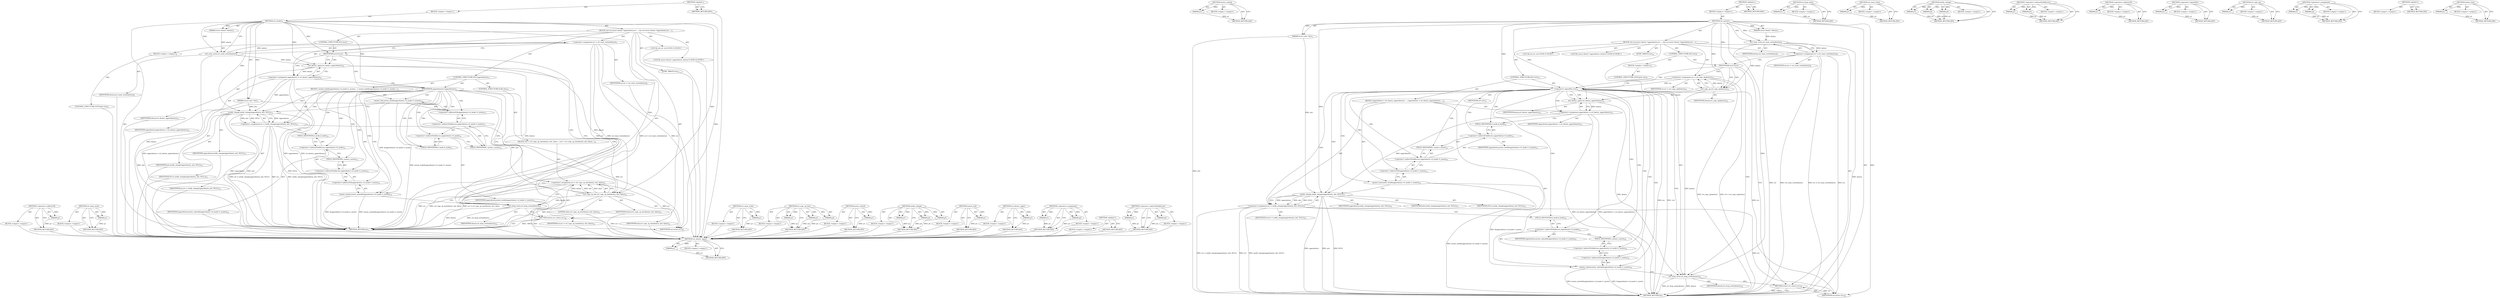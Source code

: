 digraph "mutex_lock" {
vulnerable_102 [label=<(METHOD,&lt;operator&gt;.addressOf)>];
vulnerable_103 [label=<(PARAM,p1)>];
vulnerable_104 [label=<(BLOCK,&lt;empty&gt;,&lt;empty&gt;)>];
vulnerable_105 [label=<(METHOD_RETURN,ANY)>];
vulnerable_127 [label=<(METHOD,ovl_drop_write)>];
vulnerable_128 [label=<(PARAM,p1)>];
vulnerable_129 [label=<(BLOCK,&lt;empty&gt;,&lt;empty&gt;)>];
vulnerable_130 [label=<(METHOD_RETURN,ANY)>];
vulnerable_6 [label=<(METHOD,&lt;global&gt;)<SUB>1</SUB>>];
vulnerable_7 [label=<(BLOCK,&lt;empty&gt;,&lt;empty&gt;)<SUB>1</SUB>>];
vulnerable_8 [label=<(METHOD,ovl_setattr)<SUB>1</SUB>>];
vulnerable_9 [label=<(PARAM,struct dentry *dentry)<SUB>1</SUB>>];
vulnerable_10 [label=<(PARAM,struct iattr *attr)<SUB>1</SUB>>];
vulnerable_11 [label=<(BLOCK,{
	int err;
	struct dentry *upperdentry;

	err ...,{
	int err;
	struct dentry *upperdentry;

	err ...)<SUB>2</SUB>>];
vulnerable_12 [label="<(LOCAL,int err: int)<SUB>3</SUB>>"];
vulnerable_13 [label="<(LOCAL,struct dentry* upperdentry: dentry*)<SUB>4</SUB>>"];
vulnerable_14 [label=<(&lt;operator&gt;.assignment,err = ovl_want_write(dentry))<SUB>6</SUB>>];
vulnerable_15 [label=<(IDENTIFIER,err,err = ovl_want_write(dentry))<SUB>6</SUB>>];
vulnerable_16 [label=<(ovl_want_write,ovl_want_write(dentry))<SUB>6</SUB>>];
vulnerable_17 [label=<(IDENTIFIER,dentry,ovl_want_write(dentry))<SUB>6</SUB>>];
vulnerable_18 [label=<(CONTROL_STRUCTURE,IF,if (err))<SUB>7</SUB>>];
vulnerable_19 [label=<(IDENTIFIER,err,if (err))<SUB>7</SUB>>];
vulnerable_20 [label=<(BLOCK,&lt;empty&gt;,&lt;empty&gt;)<SUB>8</SUB>>];
vulnerable_21 [label=<(CONTROL_STRUCTURE,GOTO,goto out;)<SUB>8</SUB>>];
vulnerable_22 [label=<(&lt;operator&gt;.assignment,upperdentry = ovl_dentry_upper(dentry))<SUB>10</SUB>>];
vulnerable_23 [label=<(IDENTIFIER,upperdentry,upperdentry = ovl_dentry_upper(dentry))<SUB>10</SUB>>];
vulnerable_24 [label=<(ovl_dentry_upper,ovl_dentry_upper(dentry))<SUB>10</SUB>>];
vulnerable_25 [label=<(IDENTIFIER,dentry,ovl_dentry_upper(dentry))<SUB>10</SUB>>];
vulnerable_26 [label=<(CONTROL_STRUCTURE,IF,if (upperdentry))<SUB>11</SUB>>];
vulnerable_27 [label=<(IDENTIFIER,upperdentry,if (upperdentry))<SUB>11</SUB>>];
vulnerable_28 [label=<(BLOCK,{
 		mutex_lock(&amp;upperdentry-&gt;d_inode-&gt;i_mutex)...,{
 		mutex_lock(&amp;upperdentry-&gt;d_inode-&gt;i_mutex)...)<SUB>11</SUB>>];
vulnerable_29 [label=<(mutex_lock,mutex_lock(&amp;upperdentry-&gt;d_inode-&gt;i_mutex))<SUB>12</SUB>>];
vulnerable_30 [label=<(&lt;operator&gt;.addressOf,&amp;upperdentry-&gt;d_inode-&gt;i_mutex)<SUB>12</SUB>>];
vulnerable_31 [label=<(&lt;operator&gt;.indirectFieldAccess,upperdentry-&gt;d_inode-&gt;i_mutex)<SUB>12</SUB>>];
vulnerable_32 [label=<(&lt;operator&gt;.indirectFieldAccess,upperdentry-&gt;d_inode)<SUB>12</SUB>>];
vulnerable_33 [label=<(IDENTIFIER,upperdentry,mutex_lock(&amp;upperdentry-&gt;d_inode-&gt;i_mutex))<SUB>12</SUB>>];
vulnerable_34 [label=<(FIELD_IDENTIFIER,d_inode,d_inode)<SUB>12</SUB>>];
vulnerable_35 [label=<(FIELD_IDENTIFIER,i_mutex,i_mutex)<SUB>12</SUB>>];
vulnerable_36 [label=<(&lt;operator&gt;.assignment,err = notify_change(upperdentry, attr, NULL))<SUB>13</SUB>>];
vulnerable_37 [label=<(IDENTIFIER,err,err = notify_change(upperdentry, attr, NULL))<SUB>13</SUB>>];
vulnerable_38 [label=<(notify_change,notify_change(upperdentry, attr, NULL))<SUB>13</SUB>>];
vulnerable_39 [label=<(IDENTIFIER,upperdentry,notify_change(upperdentry, attr, NULL))<SUB>13</SUB>>];
vulnerable_40 [label=<(IDENTIFIER,attr,notify_change(upperdentry, attr, NULL))<SUB>13</SUB>>];
vulnerable_41 [label=<(IDENTIFIER,NULL,notify_change(upperdentry, attr, NULL))<SUB>13</SUB>>];
vulnerable_42 [label=<(mutex_unlock,mutex_unlock(&amp;upperdentry-&gt;d_inode-&gt;i_mutex))<SUB>14</SUB>>];
vulnerable_43 [label=<(&lt;operator&gt;.addressOf,&amp;upperdentry-&gt;d_inode-&gt;i_mutex)<SUB>14</SUB>>];
vulnerable_44 [label=<(&lt;operator&gt;.indirectFieldAccess,upperdentry-&gt;d_inode-&gt;i_mutex)<SUB>14</SUB>>];
vulnerable_45 [label=<(&lt;operator&gt;.indirectFieldAccess,upperdentry-&gt;d_inode)<SUB>14</SUB>>];
vulnerable_46 [label=<(IDENTIFIER,upperdentry,mutex_unlock(&amp;upperdentry-&gt;d_inode-&gt;i_mutex))<SUB>14</SUB>>];
vulnerable_47 [label=<(FIELD_IDENTIFIER,d_inode,d_inode)<SUB>14</SUB>>];
vulnerable_48 [label=<(FIELD_IDENTIFIER,i_mutex,i_mutex)<SUB>14</SUB>>];
vulnerable_49 [label=<(CONTROL_STRUCTURE,ELSE,else)<SUB>15</SUB>>];
vulnerable_50 [label=<(BLOCK,{
		err = ovl_copy_up_last(dentry, attr, false)...,{
		err = ovl_copy_up_last(dentry, attr, false)...)<SUB>15</SUB>>];
vulnerable_51 [label=<(&lt;operator&gt;.assignment,err = ovl_copy_up_last(dentry, attr, false))<SUB>16</SUB>>];
vulnerable_52 [label=<(IDENTIFIER,err,err = ovl_copy_up_last(dentry, attr, false))<SUB>16</SUB>>];
vulnerable_53 [label=<(ovl_copy_up_last,ovl_copy_up_last(dentry, attr, false))<SUB>16</SUB>>];
vulnerable_54 [label=<(IDENTIFIER,dentry,ovl_copy_up_last(dentry, attr, false))<SUB>16</SUB>>];
vulnerable_55 [label=<(IDENTIFIER,attr,ovl_copy_up_last(dentry, attr, false))<SUB>16</SUB>>];
vulnerable_56 [label=<(LITERAL,false,ovl_copy_up_last(dentry, attr, false))<SUB>16</SUB>>];
vulnerable_57 [label=<(ovl_drop_write,ovl_drop_write(dentry))<SUB>18</SUB>>];
vulnerable_58 [label=<(IDENTIFIER,dentry,ovl_drop_write(dentry))<SUB>18</SUB>>];
vulnerable_59 [label=<(JUMP_TARGET,out)<SUB>19</SUB>>];
vulnerable_60 [label=<(RETURN,return err;,return err;)<SUB>20</SUB>>];
vulnerable_61 [label=<(IDENTIFIER,err,return err;)<SUB>20</SUB>>];
vulnerable_62 [label=<(METHOD_RETURN,int)<SUB>1</SUB>>];
vulnerable_64 [label=<(METHOD_RETURN,ANY)<SUB>1</SUB>>];
vulnerable_90 [label=<(METHOD,ovl_want_write)>];
vulnerable_91 [label=<(PARAM,p1)>];
vulnerable_92 [label=<(BLOCK,&lt;empty&gt;,&lt;empty&gt;)>];
vulnerable_93 [label=<(METHOD_RETURN,ANY)>];
vulnerable_121 [label=<(METHOD,ovl_copy_up_last)>];
vulnerable_122 [label=<(PARAM,p1)>];
vulnerable_123 [label=<(PARAM,p2)>];
vulnerable_124 [label=<(PARAM,p3)>];
vulnerable_125 [label=<(BLOCK,&lt;empty&gt;,&lt;empty&gt;)>];
vulnerable_126 [label=<(METHOD_RETURN,ANY)>];
vulnerable_117 [label=<(METHOD,mutex_unlock)>];
vulnerable_118 [label=<(PARAM,p1)>];
vulnerable_119 [label=<(BLOCK,&lt;empty&gt;,&lt;empty&gt;)>];
vulnerable_120 [label=<(METHOD_RETURN,ANY)>];
vulnerable_111 [label=<(METHOD,notify_change)>];
vulnerable_112 [label=<(PARAM,p1)>];
vulnerable_113 [label=<(PARAM,p2)>];
vulnerable_114 [label=<(PARAM,p3)>];
vulnerable_115 [label=<(BLOCK,&lt;empty&gt;,&lt;empty&gt;)>];
vulnerable_116 [label=<(METHOD_RETURN,ANY)>];
vulnerable_98 [label=<(METHOD,mutex_lock)>];
vulnerable_99 [label=<(PARAM,p1)>];
vulnerable_100 [label=<(BLOCK,&lt;empty&gt;,&lt;empty&gt;)>];
vulnerable_101 [label=<(METHOD_RETURN,ANY)>];
vulnerable_94 [label=<(METHOD,ovl_dentry_upper)>];
vulnerable_95 [label=<(PARAM,p1)>];
vulnerable_96 [label=<(BLOCK,&lt;empty&gt;,&lt;empty&gt;)>];
vulnerable_97 [label=<(METHOD_RETURN,ANY)>];
vulnerable_85 [label=<(METHOD,&lt;operator&gt;.assignment)>];
vulnerable_86 [label=<(PARAM,p1)>];
vulnerable_87 [label=<(PARAM,p2)>];
vulnerable_88 [label=<(BLOCK,&lt;empty&gt;,&lt;empty&gt;)>];
vulnerable_89 [label=<(METHOD_RETURN,ANY)>];
vulnerable_79 [label=<(METHOD,&lt;global&gt;)<SUB>1</SUB>>];
vulnerable_80 [label=<(BLOCK,&lt;empty&gt;,&lt;empty&gt;)>];
vulnerable_81 [label=<(METHOD_RETURN,ANY)>];
vulnerable_106 [label=<(METHOD,&lt;operator&gt;.indirectFieldAccess)>];
vulnerable_107 [label=<(PARAM,p1)>];
vulnerable_108 [label=<(PARAM,p2)>];
vulnerable_109 [label=<(BLOCK,&lt;empty&gt;,&lt;empty&gt;)>];
vulnerable_110 [label=<(METHOD_RETURN,ANY)>];
fixed_97 [label=<(METHOD,ovl_dentry_upper)>];
fixed_98 [label=<(PARAM,p1)>];
fixed_99 [label=<(BLOCK,&lt;empty&gt;,&lt;empty&gt;)>];
fixed_100 [label=<(METHOD_RETURN,ANY)>];
fixed_120 [label=<(METHOD,mutex_unlock)>];
fixed_121 [label=<(PARAM,p1)>];
fixed_122 [label=<(BLOCK,&lt;empty&gt;,&lt;empty&gt;)>];
fixed_123 [label=<(METHOD_RETURN,ANY)>];
fixed_6 [label=<(METHOD,&lt;global&gt;)<SUB>1</SUB>>];
fixed_7 [label=<(BLOCK,&lt;empty&gt;,&lt;empty&gt;)<SUB>1</SUB>>];
fixed_8 [label=<(METHOD,ovl_setattr)<SUB>1</SUB>>];
fixed_9 [label=<(PARAM,struct dentry *dentry)<SUB>1</SUB>>];
fixed_10 [label=<(PARAM,struct iattr *attr)<SUB>1</SUB>>];
fixed_11 [label=<(BLOCK,{
	int err;
	struct dentry *upperdentry;

	err ...,{
	int err;
	struct dentry *upperdentry;

	err ...)<SUB>2</SUB>>];
fixed_12 [label="<(LOCAL,int err: int)<SUB>3</SUB>>"];
fixed_13 [label="<(LOCAL,struct dentry* upperdentry: dentry*)<SUB>4</SUB>>"];
fixed_14 [label=<(&lt;operator&gt;.assignment,err = ovl_want_write(dentry))<SUB>6</SUB>>];
fixed_15 [label=<(IDENTIFIER,err,err = ovl_want_write(dentry))<SUB>6</SUB>>];
fixed_16 [label=<(ovl_want_write,ovl_want_write(dentry))<SUB>6</SUB>>];
fixed_17 [label=<(IDENTIFIER,dentry,ovl_want_write(dentry))<SUB>6</SUB>>];
fixed_18 [label=<(CONTROL_STRUCTURE,IF,if (err))<SUB>7</SUB>>];
fixed_19 [label=<(IDENTIFIER,err,if (err))<SUB>7</SUB>>];
fixed_20 [label=<(BLOCK,&lt;empty&gt;,&lt;empty&gt;)<SUB>8</SUB>>];
fixed_21 [label=<(CONTROL_STRUCTURE,GOTO,goto out;)<SUB>8</SUB>>];
fixed_22 [label=<(&lt;operator&gt;.assignment,err = ovl_copy_up(dentry))<SUB>10</SUB>>];
fixed_23 [label=<(IDENTIFIER,err,err = ovl_copy_up(dentry))<SUB>10</SUB>>];
fixed_24 [label=<(ovl_copy_up,ovl_copy_up(dentry))<SUB>10</SUB>>];
fixed_25 [label=<(IDENTIFIER,dentry,ovl_copy_up(dentry))<SUB>10</SUB>>];
fixed_26 [label=<(CONTROL_STRUCTURE,IF,if (!err))<SUB>11</SUB>>];
fixed_27 [label=<(&lt;operator&gt;.logicalNot,!err)<SUB>11</SUB>>];
fixed_28 [label=<(IDENTIFIER,err,!err)<SUB>11</SUB>>];
fixed_29 [label=<(BLOCK,{
		upperdentry = ovl_dentry_upper(dentry);

 	...,{
		upperdentry = ovl_dentry_upper(dentry);

 	...)<SUB>11</SUB>>];
fixed_30 [label=<(&lt;operator&gt;.assignment,upperdentry = ovl_dentry_upper(dentry))<SUB>12</SUB>>];
fixed_31 [label=<(IDENTIFIER,upperdentry,upperdentry = ovl_dentry_upper(dentry))<SUB>12</SUB>>];
fixed_32 [label=<(ovl_dentry_upper,ovl_dentry_upper(dentry))<SUB>12</SUB>>];
fixed_33 [label=<(IDENTIFIER,dentry,ovl_dentry_upper(dentry))<SUB>12</SUB>>];
fixed_34 [label=<(mutex_lock,mutex_lock(&amp;upperdentry-&gt;d_inode-&gt;i_mutex))<SUB>14</SUB>>];
fixed_35 [label=<(&lt;operator&gt;.addressOf,&amp;upperdentry-&gt;d_inode-&gt;i_mutex)<SUB>14</SUB>>];
fixed_36 [label=<(&lt;operator&gt;.indirectFieldAccess,upperdentry-&gt;d_inode-&gt;i_mutex)<SUB>14</SUB>>];
fixed_37 [label=<(&lt;operator&gt;.indirectFieldAccess,upperdentry-&gt;d_inode)<SUB>14</SUB>>];
fixed_38 [label=<(IDENTIFIER,upperdentry,mutex_lock(&amp;upperdentry-&gt;d_inode-&gt;i_mutex))<SUB>14</SUB>>];
fixed_39 [label=<(FIELD_IDENTIFIER,d_inode,d_inode)<SUB>14</SUB>>];
fixed_40 [label=<(FIELD_IDENTIFIER,i_mutex,i_mutex)<SUB>14</SUB>>];
fixed_41 [label=<(&lt;operator&gt;.assignment,err = notify_change(upperdentry, attr, NULL))<SUB>15</SUB>>];
fixed_42 [label=<(IDENTIFIER,err,err = notify_change(upperdentry, attr, NULL))<SUB>15</SUB>>];
fixed_43 [label=<(notify_change,notify_change(upperdentry, attr, NULL))<SUB>15</SUB>>];
fixed_44 [label=<(IDENTIFIER,upperdentry,notify_change(upperdentry, attr, NULL))<SUB>15</SUB>>];
fixed_45 [label=<(IDENTIFIER,attr,notify_change(upperdentry, attr, NULL))<SUB>15</SUB>>];
fixed_46 [label=<(IDENTIFIER,NULL,notify_change(upperdentry, attr, NULL))<SUB>15</SUB>>];
fixed_47 [label=<(mutex_unlock,mutex_unlock(&amp;upperdentry-&gt;d_inode-&gt;i_mutex))<SUB>16</SUB>>];
fixed_48 [label=<(&lt;operator&gt;.addressOf,&amp;upperdentry-&gt;d_inode-&gt;i_mutex)<SUB>16</SUB>>];
fixed_49 [label=<(&lt;operator&gt;.indirectFieldAccess,upperdentry-&gt;d_inode-&gt;i_mutex)<SUB>16</SUB>>];
fixed_50 [label=<(&lt;operator&gt;.indirectFieldAccess,upperdentry-&gt;d_inode)<SUB>16</SUB>>];
fixed_51 [label=<(IDENTIFIER,upperdentry,mutex_unlock(&amp;upperdentry-&gt;d_inode-&gt;i_mutex))<SUB>16</SUB>>];
fixed_52 [label=<(FIELD_IDENTIFIER,d_inode,d_inode)<SUB>16</SUB>>];
fixed_53 [label=<(FIELD_IDENTIFIER,i_mutex,i_mutex)<SUB>16</SUB>>];
fixed_54 [label=<(ovl_drop_write,ovl_drop_write(dentry))<SUB>18</SUB>>];
fixed_55 [label=<(IDENTIFIER,dentry,ovl_drop_write(dentry))<SUB>18</SUB>>];
fixed_56 [label=<(JUMP_TARGET,out)<SUB>19</SUB>>];
fixed_57 [label=<(RETURN,return err;,return err;)<SUB>20</SUB>>];
fixed_58 [label=<(IDENTIFIER,err,return err;)<SUB>20</SUB>>];
fixed_59 [label=<(METHOD_RETURN,int)<SUB>1</SUB>>];
fixed_61 [label=<(METHOD_RETURN,ANY)<SUB>1</SUB>>];
fixed_124 [label=<(METHOD,ovl_drop_write)>];
fixed_125 [label=<(PARAM,p1)>];
fixed_126 [label=<(BLOCK,&lt;empty&gt;,&lt;empty&gt;)>];
fixed_127 [label=<(METHOD_RETURN,ANY)>];
fixed_85 [label=<(METHOD,ovl_want_write)>];
fixed_86 [label=<(PARAM,p1)>];
fixed_87 [label=<(BLOCK,&lt;empty&gt;,&lt;empty&gt;)>];
fixed_88 [label=<(METHOD_RETURN,ANY)>];
fixed_114 [label=<(METHOD,notify_change)>];
fixed_115 [label=<(PARAM,p1)>];
fixed_116 [label=<(PARAM,p2)>];
fixed_117 [label=<(PARAM,p3)>];
fixed_118 [label=<(BLOCK,&lt;empty&gt;,&lt;empty&gt;)>];
fixed_119 [label=<(METHOD_RETURN,ANY)>];
fixed_109 [label=<(METHOD,&lt;operator&gt;.indirectFieldAccess)>];
fixed_110 [label=<(PARAM,p1)>];
fixed_111 [label=<(PARAM,p2)>];
fixed_112 [label=<(BLOCK,&lt;empty&gt;,&lt;empty&gt;)>];
fixed_113 [label=<(METHOD_RETURN,ANY)>];
fixed_105 [label=<(METHOD,&lt;operator&gt;.addressOf)>];
fixed_106 [label=<(PARAM,p1)>];
fixed_107 [label=<(BLOCK,&lt;empty&gt;,&lt;empty&gt;)>];
fixed_108 [label=<(METHOD_RETURN,ANY)>];
fixed_93 [label=<(METHOD,&lt;operator&gt;.logicalNot)>];
fixed_94 [label=<(PARAM,p1)>];
fixed_95 [label=<(BLOCK,&lt;empty&gt;,&lt;empty&gt;)>];
fixed_96 [label=<(METHOD_RETURN,ANY)>];
fixed_89 [label=<(METHOD,ovl_copy_up)>];
fixed_90 [label=<(PARAM,p1)>];
fixed_91 [label=<(BLOCK,&lt;empty&gt;,&lt;empty&gt;)>];
fixed_92 [label=<(METHOD_RETURN,ANY)>];
fixed_80 [label=<(METHOD,&lt;operator&gt;.assignment)>];
fixed_81 [label=<(PARAM,p1)>];
fixed_82 [label=<(PARAM,p2)>];
fixed_83 [label=<(BLOCK,&lt;empty&gt;,&lt;empty&gt;)>];
fixed_84 [label=<(METHOD_RETURN,ANY)>];
fixed_74 [label=<(METHOD,&lt;global&gt;)<SUB>1</SUB>>];
fixed_75 [label=<(BLOCK,&lt;empty&gt;,&lt;empty&gt;)>];
fixed_76 [label=<(METHOD_RETURN,ANY)>];
fixed_101 [label=<(METHOD,mutex_lock)>];
fixed_102 [label=<(PARAM,p1)>];
fixed_103 [label=<(BLOCK,&lt;empty&gt;,&lt;empty&gt;)>];
fixed_104 [label=<(METHOD_RETURN,ANY)>];
vulnerable_102 -> vulnerable_103  [key=0, label="AST: "];
vulnerable_102 -> vulnerable_103  [key=1, label="DDG: "];
vulnerable_102 -> vulnerable_104  [key=0, label="AST: "];
vulnerable_102 -> vulnerable_105  [key=0, label="AST: "];
vulnerable_102 -> vulnerable_105  [key=1, label="CFG: "];
vulnerable_103 -> vulnerable_105  [key=0, label="DDG: p1"];
vulnerable_104 -> fixed_97  [key=0];
vulnerable_105 -> fixed_97  [key=0];
vulnerable_127 -> vulnerable_128  [key=0, label="AST: "];
vulnerable_127 -> vulnerable_128  [key=1, label="DDG: "];
vulnerable_127 -> vulnerable_129  [key=0, label="AST: "];
vulnerable_127 -> vulnerable_130  [key=0, label="AST: "];
vulnerable_127 -> vulnerable_130  [key=1, label="CFG: "];
vulnerable_128 -> vulnerable_130  [key=0, label="DDG: p1"];
vulnerable_129 -> fixed_97  [key=0];
vulnerable_130 -> fixed_97  [key=0];
vulnerable_6 -> vulnerable_7  [key=0, label="AST: "];
vulnerable_6 -> vulnerable_64  [key=0, label="AST: "];
vulnerable_6 -> vulnerable_64  [key=1, label="CFG: "];
vulnerable_7 -> vulnerable_8  [key=0, label="AST: "];
vulnerable_8 -> vulnerable_9  [key=0, label="AST: "];
vulnerable_8 -> vulnerable_9  [key=1, label="DDG: "];
vulnerable_8 -> vulnerable_10  [key=0, label="AST: "];
vulnerable_8 -> vulnerable_10  [key=1, label="DDG: "];
vulnerable_8 -> vulnerable_11  [key=0, label="AST: "];
vulnerable_8 -> vulnerable_62  [key=0, label="AST: "];
vulnerable_8 -> vulnerable_16  [key=0, label="CFG: "];
vulnerable_8 -> vulnerable_16  [key=1, label="DDG: "];
vulnerable_8 -> vulnerable_19  [key=0, label="DDG: "];
vulnerable_8 -> vulnerable_27  [key=0, label="DDG: "];
vulnerable_8 -> vulnerable_57  [key=0, label="DDG: "];
vulnerable_8 -> vulnerable_61  [key=0, label="DDG: "];
vulnerable_8 -> vulnerable_24  [key=0, label="DDG: "];
vulnerable_8 -> vulnerable_38  [key=0, label="DDG: "];
vulnerable_8 -> vulnerable_53  [key=0, label="DDG: "];
vulnerable_9 -> vulnerable_16  [key=0, label="DDG: dentry"];
vulnerable_10 -> vulnerable_62  [key=0, label="DDG: attr"];
vulnerable_10 -> vulnerable_38  [key=0, label="DDG: attr"];
vulnerable_10 -> vulnerable_53  [key=0, label="DDG: attr"];
vulnerable_11 -> vulnerable_12  [key=0, label="AST: "];
vulnerable_11 -> vulnerable_13  [key=0, label="AST: "];
vulnerable_11 -> vulnerable_14  [key=0, label="AST: "];
vulnerable_11 -> vulnerable_18  [key=0, label="AST: "];
vulnerable_11 -> vulnerable_22  [key=0, label="AST: "];
vulnerable_11 -> vulnerable_26  [key=0, label="AST: "];
vulnerable_11 -> vulnerable_57  [key=0, label="AST: "];
vulnerable_11 -> vulnerable_59  [key=0, label="AST: "];
vulnerable_11 -> vulnerable_60  [key=0, label="AST: "];
vulnerable_12 -> fixed_97  [key=0];
vulnerable_13 -> fixed_97  [key=0];
vulnerable_14 -> vulnerable_15  [key=0, label="AST: "];
vulnerable_14 -> vulnerable_16  [key=0, label="AST: "];
vulnerable_14 -> vulnerable_19  [key=0, label="CFG: "];
vulnerable_14 -> vulnerable_62  [key=0, label="DDG: err"];
vulnerable_14 -> vulnerable_62  [key=1, label="DDG: ovl_want_write(dentry)"];
vulnerable_14 -> vulnerable_62  [key=2, label="DDG: err = ovl_want_write(dentry)"];
vulnerable_14 -> vulnerable_61  [key=0, label="DDG: err"];
vulnerable_15 -> fixed_97  [key=0];
vulnerable_16 -> vulnerable_17  [key=0, label="AST: "];
vulnerable_16 -> vulnerable_14  [key=0, label="CFG: "];
vulnerable_16 -> vulnerable_14  [key=1, label="DDG: dentry"];
vulnerable_16 -> vulnerable_62  [key=0, label="DDG: dentry"];
vulnerable_16 -> vulnerable_24  [key=0, label="DDG: dentry"];
vulnerable_17 -> fixed_97  [key=0];
vulnerable_18 -> vulnerable_19  [key=0, label="AST: "];
vulnerable_18 -> vulnerable_20  [key=0, label="AST: "];
vulnerable_19 -> vulnerable_60  [key=0, label="CFG: "];
vulnerable_19 -> vulnerable_24  [key=0, label="CFG: "];
vulnerable_19 -> vulnerable_24  [key=1, label="CDG: "];
vulnerable_19 -> vulnerable_57  [key=0, label="CDG: "];
vulnerable_19 -> vulnerable_22  [key=0, label="CDG: "];
vulnerable_19 -> vulnerable_27  [key=0, label="CDG: "];
vulnerable_20 -> vulnerable_21  [key=0, label="AST: "];
vulnerable_21 -> fixed_97  [key=0];
vulnerable_22 -> vulnerable_23  [key=0, label="AST: "];
vulnerable_22 -> vulnerable_24  [key=0, label="AST: "];
vulnerable_22 -> vulnerable_27  [key=0, label="CFG: "];
vulnerable_22 -> vulnerable_62  [key=0, label="DDG: upperdentry"];
vulnerable_22 -> vulnerable_62  [key=1, label="DDG: ovl_dentry_upper(dentry)"];
vulnerable_22 -> vulnerable_62  [key=2, label="DDG: upperdentry = ovl_dentry_upper(dentry)"];
vulnerable_22 -> vulnerable_38  [key=0, label="DDG: upperdentry"];
vulnerable_23 -> fixed_97  [key=0];
vulnerable_24 -> vulnerable_25  [key=0, label="AST: "];
vulnerable_24 -> vulnerable_22  [key=0, label="CFG: "];
vulnerable_24 -> vulnerable_22  [key=1, label="DDG: dentry"];
vulnerable_24 -> vulnerable_57  [key=0, label="DDG: dentry"];
vulnerable_24 -> vulnerable_53  [key=0, label="DDG: dentry"];
vulnerable_25 -> fixed_97  [key=0];
vulnerable_26 -> vulnerable_27  [key=0, label="AST: "];
vulnerable_26 -> vulnerable_28  [key=0, label="AST: "];
vulnerable_26 -> vulnerable_49  [key=0, label="AST: "];
vulnerable_27 -> vulnerable_34  [key=0, label="CFG: "];
vulnerable_27 -> vulnerable_34  [key=1, label="CDG: "];
vulnerable_27 -> vulnerable_53  [key=0, label="CFG: "];
vulnerable_27 -> vulnerable_53  [key=1, label="CDG: "];
vulnerable_27 -> vulnerable_47  [key=0, label="CDG: "];
vulnerable_27 -> vulnerable_30  [key=0, label="CDG: "];
vulnerable_27 -> vulnerable_48  [key=0, label="CDG: "];
vulnerable_27 -> vulnerable_32  [key=0, label="CDG: "];
vulnerable_27 -> vulnerable_42  [key=0, label="CDG: "];
vulnerable_27 -> vulnerable_51  [key=0, label="CDG: "];
vulnerable_27 -> vulnerable_36  [key=0, label="CDG: "];
vulnerable_27 -> vulnerable_38  [key=0, label="CDG: "];
vulnerable_27 -> vulnerable_45  [key=0, label="CDG: "];
vulnerable_27 -> vulnerable_29  [key=0, label="CDG: "];
vulnerable_27 -> vulnerable_44  [key=0, label="CDG: "];
vulnerable_27 -> vulnerable_35  [key=0, label="CDG: "];
vulnerable_27 -> vulnerable_31  [key=0, label="CDG: "];
vulnerable_27 -> vulnerable_43  [key=0, label="CDG: "];
vulnerable_28 -> vulnerable_29  [key=0, label="AST: "];
vulnerable_28 -> vulnerable_36  [key=0, label="AST: "];
vulnerable_28 -> vulnerable_42  [key=0, label="AST: "];
vulnerable_29 -> vulnerable_30  [key=0, label="AST: "];
vulnerable_29 -> vulnerable_38  [key=0, label="CFG: "];
vulnerable_29 -> vulnerable_62  [key=0, label="DDG: mutex_lock(&amp;upperdentry-&gt;d_inode-&gt;i_mutex)"];
vulnerable_29 -> vulnerable_42  [key=0, label="DDG: &amp;upperdentry-&gt;d_inode-&gt;i_mutex"];
vulnerable_30 -> vulnerable_31  [key=0, label="AST: "];
vulnerable_30 -> vulnerable_29  [key=0, label="CFG: "];
vulnerable_31 -> vulnerable_32  [key=0, label="AST: "];
vulnerable_31 -> vulnerable_35  [key=0, label="AST: "];
vulnerable_31 -> vulnerable_30  [key=0, label="CFG: "];
vulnerable_32 -> vulnerable_33  [key=0, label="AST: "];
vulnerable_32 -> vulnerable_34  [key=0, label="AST: "];
vulnerable_32 -> vulnerable_35  [key=0, label="CFG: "];
vulnerable_33 -> fixed_97  [key=0];
vulnerable_34 -> vulnerable_32  [key=0, label="CFG: "];
vulnerable_35 -> vulnerable_31  [key=0, label="CFG: "];
vulnerable_36 -> vulnerable_37  [key=0, label="AST: "];
vulnerable_36 -> vulnerable_38  [key=0, label="AST: "];
vulnerable_36 -> vulnerable_47  [key=0, label="CFG: "];
vulnerable_36 -> vulnerable_62  [key=0, label="DDG: err"];
vulnerable_36 -> vulnerable_62  [key=1, label="DDG: notify_change(upperdentry, attr, NULL)"];
vulnerable_36 -> vulnerable_62  [key=2, label="DDG: err = notify_change(upperdentry, attr, NULL)"];
vulnerable_36 -> vulnerable_61  [key=0, label="DDG: err"];
vulnerable_37 -> fixed_97  [key=0];
vulnerable_38 -> vulnerable_39  [key=0, label="AST: "];
vulnerable_38 -> vulnerable_40  [key=0, label="AST: "];
vulnerable_38 -> vulnerable_41  [key=0, label="AST: "];
vulnerable_38 -> vulnerable_36  [key=0, label="CFG: "];
vulnerable_38 -> vulnerable_36  [key=1, label="DDG: upperdentry"];
vulnerable_38 -> vulnerable_36  [key=2, label="DDG: attr"];
vulnerable_38 -> vulnerable_36  [key=3, label="DDG: NULL"];
vulnerable_38 -> vulnerable_62  [key=0, label="DDG: upperdentry"];
vulnerable_38 -> vulnerable_62  [key=1, label="DDG: attr"];
vulnerable_38 -> vulnerable_62  [key=2, label="DDG: NULL"];
vulnerable_39 -> fixed_97  [key=0];
vulnerable_40 -> fixed_97  [key=0];
vulnerable_41 -> fixed_97  [key=0];
vulnerable_42 -> vulnerable_43  [key=0, label="AST: "];
vulnerable_42 -> vulnerable_57  [key=0, label="CFG: "];
vulnerable_42 -> vulnerable_62  [key=0, label="DDG: &amp;upperdentry-&gt;d_inode-&gt;i_mutex"];
vulnerable_42 -> vulnerable_62  [key=1, label="DDG: mutex_unlock(&amp;upperdentry-&gt;d_inode-&gt;i_mutex)"];
vulnerable_43 -> vulnerable_44  [key=0, label="AST: "];
vulnerable_43 -> vulnerable_42  [key=0, label="CFG: "];
vulnerable_44 -> vulnerable_45  [key=0, label="AST: "];
vulnerable_44 -> vulnerable_48  [key=0, label="AST: "];
vulnerable_44 -> vulnerable_43  [key=0, label="CFG: "];
vulnerable_45 -> vulnerable_46  [key=0, label="AST: "];
vulnerable_45 -> vulnerable_47  [key=0, label="AST: "];
vulnerable_45 -> vulnerable_48  [key=0, label="CFG: "];
vulnerable_46 -> fixed_97  [key=0];
vulnerable_47 -> vulnerable_45  [key=0, label="CFG: "];
vulnerable_48 -> vulnerable_44  [key=0, label="CFG: "];
vulnerable_49 -> vulnerable_50  [key=0, label="AST: "];
vulnerable_50 -> vulnerable_51  [key=0, label="AST: "];
vulnerable_51 -> vulnerable_52  [key=0, label="AST: "];
vulnerable_51 -> vulnerable_53  [key=0, label="AST: "];
vulnerable_51 -> vulnerable_57  [key=0, label="CFG: "];
vulnerable_51 -> vulnerable_62  [key=0, label="DDG: err"];
vulnerable_51 -> vulnerable_62  [key=1, label="DDG: ovl_copy_up_last(dentry, attr, false)"];
vulnerable_51 -> vulnerable_62  [key=2, label="DDG: err = ovl_copy_up_last(dentry, attr, false)"];
vulnerable_51 -> vulnerable_61  [key=0, label="DDG: err"];
vulnerable_52 -> fixed_97  [key=0];
vulnerable_53 -> vulnerable_54  [key=0, label="AST: "];
vulnerable_53 -> vulnerable_55  [key=0, label="AST: "];
vulnerable_53 -> vulnerable_56  [key=0, label="AST: "];
vulnerable_53 -> vulnerable_51  [key=0, label="CFG: "];
vulnerable_53 -> vulnerable_51  [key=1, label="DDG: dentry"];
vulnerable_53 -> vulnerable_51  [key=2, label="DDG: attr"];
vulnerable_53 -> vulnerable_51  [key=3, label="DDG: false"];
vulnerable_53 -> vulnerable_62  [key=0, label="DDG: attr"];
vulnerable_53 -> vulnerable_57  [key=0, label="DDG: dentry"];
vulnerable_54 -> fixed_97  [key=0];
vulnerable_55 -> fixed_97  [key=0];
vulnerable_56 -> fixed_97  [key=0];
vulnerable_57 -> vulnerable_58  [key=0, label="AST: "];
vulnerable_57 -> vulnerable_60  [key=0, label="CFG: "];
vulnerable_57 -> vulnerable_62  [key=0, label="DDG: dentry"];
vulnerable_57 -> vulnerable_62  [key=1, label="DDG: ovl_drop_write(dentry)"];
vulnerable_58 -> fixed_97  [key=0];
vulnerable_59 -> fixed_97  [key=0];
vulnerable_60 -> vulnerable_61  [key=0, label="AST: "];
vulnerable_60 -> vulnerable_62  [key=0, label="CFG: "];
vulnerable_60 -> vulnerable_62  [key=1, label="DDG: &lt;RET&gt;"];
vulnerable_61 -> vulnerable_60  [key=0, label="DDG: err"];
vulnerable_62 -> fixed_97  [key=0];
vulnerable_64 -> fixed_97  [key=0];
vulnerable_90 -> vulnerable_91  [key=0, label="AST: "];
vulnerable_90 -> vulnerable_91  [key=1, label="DDG: "];
vulnerable_90 -> vulnerable_92  [key=0, label="AST: "];
vulnerable_90 -> vulnerable_93  [key=0, label="AST: "];
vulnerable_90 -> vulnerable_93  [key=1, label="CFG: "];
vulnerable_91 -> vulnerable_93  [key=0, label="DDG: p1"];
vulnerable_92 -> fixed_97  [key=0];
vulnerable_93 -> fixed_97  [key=0];
vulnerable_121 -> vulnerable_122  [key=0, label="AST: "];
vulnerable_121 -> vulnerable_122  [key=1, label="DDG: "];
vulnerable_121 -> vulnerable_125  [key=0, label="AST: "];
vulnerable_121 -> vulnerable_123  [key=0, label="AST: "];
vulnerable_121 -> vulnerable_123  [key=1, label="DDG: "];
vulnerable_121 -> vulnerable_126  [key=0, label="AST: "];
vulnerable_121 -> vulnerable_126  [key=1, label="CFG: "];
vulnerable_121 -> vulnerable_124  [key=0, label="AST: "];
vulnerable_121 -> vulnerable_124  [key=1, label="DDG: "];
vulnerable_122 -> vulnerable_126  [key=0, label="DDG: p1"];
vulnerable_123 -> vulnerable_126  [key=0, label="DDG: p2"];
vulnerable_124 -> vulnerable_126  [key=0, label="DDG: p3"];
vulnerable_125 -> fixed_97  [key=0];
vulnerable_126 -> fixed_97  [key=0];
vulnerable_117 -> vulnerable_118  [key=0, label="AST: "];
vulnerable_117 -> vulnerable_118  [key=1, label="DDG: "];
vulnerable_117 -> vulnerable_119  [key=0, label="AST: "];
vulnerable_117 -> vulnerable_120  [key=0, label="AST: "];
vulnerable_117 -> vulnerable_120  [key=1, label="CFG: "];
vulnerable_118 -> vulnerable_120  [key=0, label="DDG: p1"];
vulnerable_119 -> fixed_97  [key=0];
vulnerable_120 -> fixed_97  [key=0];
vulnerable_111 -> vulnerable_112  [key=0, label="AST: "];
vulnerable_111 -> vulnerable_112  [key=1, label="DDG: "];
vulnerable_111 -> vulnerable_115  [key=0, label="AST: "];
vulnerable_111 -> vulnerable_113  [key=0, label="AST: "];
vulnerable_111 -> vulnerable_113  [key=1, label="DDG: "];
vulnerable_111 -> vulnerable_116  [key=0, label="AST: "];
vulnerable_111 -> vulnerable_116  [key=1, label="CFG: "];
vulnerable_111 -> vulnerable_114  [key=0, label="AST: "];
vulnerable_111 -> vulnerable_114  [key=1, label="DDG: "];
vulnerable_112 -> vulnerable_116  [key=0, label="DDG: p1"];
vulnerable_113 -> vulnerable_116  [key=0, label="DDG: p2"];
vulnerable_114 -> vulnerable_116  [key=0, label="DDG: p3"];
vulnerable_115 -> fixed_97  [key=0];
vulnerable_116 -> fixed_97  [key=0];
vulnerable_98 -> vulnerable_99  [key=0, label="AST: "];
vulnerable_98 -> vulnerable_99  [key=1, label="DDG: "];
vulnerable_98 -> vulnerable_100  [key=0, label="AST: "];
vulnerable_98 -> vulnerable_101  [key=0, label="AST: "];
vulnerable_98 -> vulnerable_101  [key=1, label="CFG: "];
vulnerable_99 -> vulnerable_101  [key=0, label="DDG: p1"];
vulnerable_100 -> fixed_97  [key=0];
vulnerable_101 -> fixed_97  [key=0];
vulnerable_94 -> vulnerable_95  [key=0, label="AST: "];
vulnerable_94 -> vulnerable_95  [key=1, label="DDG: "];
vulnerable_94 -> vulnerable_96  [key=0, label="AST: "];
vulnerable_94 -> vulnerable_97  [key=0, label="AST: "];
vulnerable_94 -> vulnerable_97  [key=1, label="CFG: "];
vulnerable_95 -> vulnerable_97  [key=0, label="DDG: p1"];
vulnerable_96 -> fixed_97  [key=0];
vulnerable_97 -> fixed_97  [key=0];
vulnerable_85 -> vulnerable_86  [key=0, label="AST: "];
vulnerable_85 -> vulnerable_86  [key=1, label="DDG: "];
vulnerable_85 -> vulnerable_88  [key=0, label="AST: "];
vulnerable_85 -> vulnerable_87  [key=0, label="AST: "];
vulnerable_85 -> vulnerable_87  [key=1, label="DDG: "];
vulnerable_85 -> vulnerable_89  [key=0, label="AST: "];
vulnerable_85 -> vulnerable_89  [key=1, label="CFG: "];
vulnerable_86 -> vulnerable_89  [key=0, label="DDG: p1"];
vulnerable_87 -> vulnerable_89  [key=0, label="DDG: p2"];
vulnerable_88 -> fixed_97  [key=0];
vulnerable_89 -> fixed_97  [key=0];
vulnerable_79 -> vulnerable_80  [key=0, label="AST: "];
vulnerable_79 -> vulnerable_81  [key=0, label="AST: "];
vulnerable_79 -> vulnerable_81  [key=1, label="CFG: "];
vulnerable_80 -> fixed_97  [key=0];
vulnerable_81 -> fixed_97  [key=0];
vulnerable_106 -> vulnerable_107  [key=0, label="AST: "];
vulnerable_106 -> vulnerable_107  [key=1, label="DDG: "];
vulnerable_106 -> vulnerable_109  [key=0, label="AST: "];
vulnerable_106 -> vulnerable_108  [key=0, label="AST: "];
vulnerable_106 -> vulnerable_108  [key=1, label="DDG: "];
vulnerable_106 -> vulnerable_110  [key=0, label="AST: "];
vulnerable_106 -> vulnerable_110  [key=1, label="CFG: "];
vulnerable_107 -> vulnerable_110  [key=0, label="DDG: p1"];
vulnerable_108 -> vulnerable_110  [key=0, label="DDG: p2"];
vulnerable_109 -> fixed_97  [key=0];
vulnerable_110 -> fixed_97  [key=0];
fixed_97 -> fixed_98  [key=0, label="AST: "];
fixed_97 -> fixed_98  [key=1, label="DDG: "];
fixed_97 -> fixed_99  [key=0, label="AST: "];
fixed_97 -> fixed_100  [key=0, label="AST: "];
fixed_97 -> fixed_100  [key=1, label="CFG: "];
fixed_98 -> fixed_100  [key=0, label="DDG: p1"];
fixed_120 -> fixed_121  [key=0, label="AST: "];
fixed_120 -> fixed_121  [key=1, label="DDG: "];
fixed_120 -> fixed_122  [key=0, label="AST: "];
fixed_120 -> fixed_123  [key=0, label="AST: "];
fixed_120 -> fixed_123  [key=1, label="CFG: "];
fixed_121 -> fixed_123  [key=0, label="DDG: p1"];
fixed_6 -> fixed_7  [key=0, label="AST: "];
fixed_6 -> fixed_61  [key=0, label="AST: "];
fixed_6 -> fixed_61  [key=1, label="CFG: "];
fixed_7 -> fixed_8  [key=0, label="AST: "];
fixed_8 -> fixed_9  [key=0, label="AST: "];
fixed_8 -> fixed_9  [key=1, label="DDG: "];
fixed_8 -> fixed_10  [key=0, label="AST: "];
fixed_8 -> fixed_10  [key=1, label="DDG: "];
fixed_8 -> fixed_11  [key=0, label="AST: "];
fixed_8 -> fixed_59  [key=0, label="AST: "];
fixed_8 -> fixed_16  [key=0, label="CFG: "];
fixed_8 -> fixed_16  [key=1, label="DDG: "];
fixed_8 -> fixed_19  [key=0, label="DDG: "];
fixed_8 -> fixed_54  [key=0, label="DDG: "];
fixed_8 -> fixed_58  [key=0, label="DDG: "];
fixed_8 -> fixed_24  [key=0, label="DDG: "];
fixed_8 -> fixed_27  [key=0, label="DDG: "];
fixed_8 -> fixed_32  [key=0, label="DDG: "];
fixed_8 -> fixed_43  [key=0, label="DDG: "];
fixed_9 -> fixed_16  [key=0, label="DDG: dentry"];
fixed_10 -> fixed_59  [key=0, label="DDG: attr"];
fixed_10 -> fixed_43  [key=0, label="DDG: attr"];
fixed_11 -> fixed_12  [key=0, label="AST: "];
fixed_11 -> fixed_13  [key=0, label="AST: "];
fixed_11 -> fixed_14  [key=0, label="AST: "];
fixed_11 -> fixed_18  [key=0, label="AST: "];
fixed_11 -> fixed_22  [key=0, label="AST: "];
fixed_11 -> fixed_26  [key=0, label="AST: "];
fixed_11 -> fixed_54  [key=0, label="AST: "];
fixed_11 -> fixed_56  [key=0, label="AST: "];
fixed_11 -> fixed_57  [key=0, label="AST: "];
fixed_14 -> fixed_15  [key=0, label="AST: "];
fixed_14 -> fixed_16  [key=0, label="AST: "];
fixed_14 -> fixed_19  [key=0, label="CFG: "];
fixed_14 -> fixed_59  [key=0, label="DDG: err"];
fixed_14 -> fixed_59  [key=1, label="DDG: ovl_want_write(dentry)"];
fixed_14 -> fixed_59  [key=2, label="DDG: err = ovl_want_write(dentry)"];
fixed_14 -> fixed_58  [key=0, label="DDG: err"];
fixed_16 -> fixed_17  [key=0, label="AST: "];
fixed_16 -> fixed_14  [key=0, label="CFG: "];
fixed_16 -> fixed_14  [key=1, label="DDG: dentry"];
fixed_16 -> fixed_59  [key=0, label="DDG: dentry"];
fixed_16 -> fixed_24  [key=0, label="DDG: dentry"];
fixed_18 -> fixed_19  [key=0, label="AST: "];
fixed_18 -> fixed_20  [key=0, label="AST: "];
fixed_19 -> fixed_57  [key=0, label="CFG: "];
fixed_19 -> fixed_24  [key=0, label="CFG: "];
fixed_19 -> fixed_24  [key=1, label="CDG: "];
fixed_19 -> fixed_22  [key=0, label="CDG: "];
fixed_19 -> fixed_27  [key=0, label="CDG: "];
fixed_19 -> fixed_54  [key=0, label="CDG: "];
fixed_20 -> fixed_21  [key=0, label="AST: "];
fixed_22 -> fixed_23  [key=0, label="AST: "];
fixed_22 -> fixed_24  [key=0, label="AST: "];
fixed_22 -> fixed_27  [key=0, label="CFG: "];
fixed_22 -> fixed_27  [key=1, label="DDG: err"];
fixed_22 -> fixed_59  [key=0, label="DDG: ovl_copy_up(dentry)"];
fixed_22 -> fixed_59  [key=1, label="DDG: err = ovl_copy_up(dentry)"];
fixed_24 -> fixed_25  [key=0, label="AST: "];
fixed_24 -> fixed_22  [key=0, label="CFG: "];
fixed_24 -> fixed_22  [key=1, label="DDG: dentry"];
fixed_24 -> fixed_54  [key=0, label="DDG: dentry"];
fixed_24 -> fixed_32  [key=0, label="DDG: dentry"];
fixed_26 -> fixed_27  [key=0, label="AST: "];
fixed_26 -> fixed_29  [key=0, label="AST: "];
fixed_27 -> fixed_28  [key=0, label="AST: "];
fixed_27 -> fixed_32  [key=0, label="CFG: "];
fixed_27 -> fixed_32  [key=1, label="CDG: "];
fixed_27 -> fixed_54  [key=0, label="CFG: "];
fixed_27 -> fixed_59  [key=0, label="DDG: err"];
fixed_27 -> fixed_59  [key=1, label="DDG: !err"];
fixed_27 -> fixed_58  [key=0, label="DDG: err"];
fixed_27 -> fixed_47  [key=0, label="CDG: "];
fixed_27 -> fixed_30  [key=0, label="CDG: "];
fixed_27 -> fixed_34  [key=0, label="CDG: "];
fixed_27 -> fixed_48  [key=0, label="CDG: "];
fixed_27 -> fixed_49  [key=0, label="CDG: "];
fixed_27 -> fixed_36  [key=0, label="CDG: "];
fixed_27 -> fixed_52  [key=0, label="CDG: "];
fixed_27 -> fixed_37  [key=0, label="CDG: "];
fixed_27 -> fixed_53  [key=0, label="CDG: "];
fixed_27 -> fixed_41  [key=0, label="CDG: "];
fixed_27 -> fixed_40  [key=0, label="CDG: "];
fixed_27 -> fixed_50  [key=0, label="CDG: "];
fixed_27 -> fixed_35  [key=0, label="CDG: "];
fixed_27 -> fixed_39  [key=0, label="CDG: "];
fixed_27 -> fixed_43  [key=0, label="CDG: "];
fixed_29 -> fixed_30  [key=0, label="AST: "];
fixed_29 -> fixed_34  [key=0, label="AST: "];
fixed_29 -> fixed_41  [key=0, label="AST: "];
fixed_29 -> fixed_47  [key=0, label="AST: "];
fixed_30 -> fixed_31  [key=0, label="AST: "];
fixed_30 -> fixed_32  [key=0, label="AST: "];
fixed_30 -> fixed_39  [key=0, label="CFG: "];
fixed_30 -> fixed_59  [key=0, label="DDG: ovl_dentry_upper(dentry)"];
fixed_30 -> fixed_59  [key=1, label="DDG: upperdentry = ovl_dentry_upper(dentry)"];
fixed_30 -> fixed_43  [key=0, label="DDG: upperdentry"];
fixed_32 -> fixed_33  [key=0, label="AST: "];
fixed_32 -> fixed_30  [key=0, label="CFG: "];
fixed_32 -> fixed_30  [key=1, label="DDG: dentry"];
fixed_32 -> fixed_54  [key=0, label="DDG: dentry"];
fixed_34 -> fixed_35  [key=0, label="AST: "];
fixed_34 -> fixed_43  [key=0, label="CFG: "];
fixed_34 -> fixed_59  [key=0, label="DDG: mutex_lock(&amp;upperdentry-&gt;d_inode-&gt;i_mutex)"];
fixed_34 -> fixed_47  [key=0, label="DDG: &amp;upperdentry-&gt;d_inode-&gt;i_mutex"];
fixed_35 -> fixed_36  [key=0, label="AST: "];
fixed_35 -> fixed_34  [key=0, label="CFG: "];
fixed_36 -> fixed_37  [key=0, label="AST: "];
fixed_36 -> fixed_40  [key=0, label="AST: "];
fixed_36 -> fixed_35  [key=0, label="CFG: "];
fixed_37 -> fixed_38  [key=0, label="AST: "];
fixed_37 -> fixed_39  [key=0, label="AST: "];
fixed_37 -> fixed_40  [key=0, label="CFG: "];
fixed_39 -> fixed_37  [key=0, label="CFG: "];
fixed_40 -> fixed_36  [key=0, label="CFG: "];
fixed_41 -> fixed_42  [key=0, label="AST: "];
fixed_41 -> fixed_43  [key=0, label="AST: "];
fixed_41 -> fixed_52  [key=0, label="CFG: "];
fixed_41 -> fixed_59  [key=0, label="DDG: err"];
fixed_41 -> fixed_59  [key=1, label="DDG: notify_change(upperdentry, attr, NULL)"];
fixed_41 -> fixed_59  [key=2, label="DDG: err = notify_change(upperdentry, attr, NULL)"];
fixed_41 -> fixed_58  [key=0, label="DDG: err"];
fixed_43 -> fixed_44  [key=0, label="AST: "];
fixed_43 -> fixed_45  [key=0, label="AST: "];
fixed_43 -> fixed_46  [key=0, label="AST: "];
fixed_43 -> fixed_41  [key=0, label="CFG: "];
fixed_43 -> fixed_41  [key=1, label="DDG: upperdentry"];
fixed_43 -> fixed_41  [key=2, label="DDG: attr"];
fixed_43 -> fixed_41  [key=3, label="DDG: NULL"];
fixed_43 -> fixed_59  [key=0, label="DDG: upperdentry"];
fixed_43 -> fixed_59  [key=1, label="DDG: attr"];
fixed_43 -> fixed_59  [key=2, label="DDG: NULL"];
fixed_47 -> fixed_48  [key=0, label="AST: "];
fixed_47 -> fixed_54  [key=0, label="CFG: "];
fixed_47 -> fixed_59  [key=0, label="DDG: &amp;upperdentry-&gt;d_inode-&gt;i_mutex"];
fixed_47 -> fixed_59  [key=1, label="DDG: mutex_unlock(&amp;upperdentry-&gt;d_inode-&gt;i_mutex)"];
fixed_48 -> fixed_49  [key=0, label="AST: "];
fixed_48 -> fixed_47  [key=0, label="CFG: "];
fixed_49 -> fixed_50  [key=0, label="AST: "];
fixed_49 -> fixed_53  [key=0, label="AST: "];
fixed_49 -> fixed_48  [key=0, label="CFG: "];
fixed_50 -> fixed_51  [key=0, label="AST: "];
fixed_50 -> fixed_52  [key=0, label="AST: "];
fixed_50 -> fixed_53  [key=0, label="CFG: "];
fixed_52 -> fixed_50  [key=0, label="CFG: "];
fixed_53 -> fixed_49  [key=0, label="CFG: "];
fixed_54 -> fixed_55  [key=0, label="AST: "];
fixed_54 -> fixed_57  [key=0, label="CFG: "];
fixed_54 -> fixed_59  [key=0, label="DDG: dentry"];
fixed_54 -> fixed_59  [key=1, label="DDG: ovl_drop_write(dentry)"];
fixed_57 -> fixed_58  [key=0, label="AST: "];
fixed_57 -> fixed_59  [key=0, label="CFG: "];
fixed_57 -> fixed_59  [key=1, label="DDG: &lt;RET&gt;"];
fixed_58 -> fixed_57  [key=0, label="DDG: err"];
fixed_124 -> fixed_125  [key=0, label="AST: "];
fixed_124 -> fixed_125  [key=1, label="DDG: "];
fixed_124 -> fixed_126  [key=0, label="AST: "];
fixed_124 -> fixed_127  [key=0, label="AST: "];
fixed_124 -> fixed_127  [key=1, label="CFG: "];
fixed_125 -> fixed_127  [key=0, label="DDG: p1"];
fixed_85 -> fixed_86  [key=0, label="AST: "];
fixed_85 -> fixed_86  [key=1, label="DDG: "];
fixed_85 -> fixed_87  [key=0, label="AST: "];
fixed_85 -> fixed_88  [key=0, label="AST: "];
fixed_85 -> fixed_88  [key=1, label="CFG: "];
fixed_86 -> fixed_88  [key=0, label="DDG: p1"];
fixed_114 -> fixed_115  [key=0, label="AST: "];
fixed_114 -> fixed_115  [key=1, label="DDG: "];
fixed_114 -> fixed_118  [key=0, label="AST: "];
fixed_114 -> fixed_116  [key=0, label="AST: "];
fixed_114 -> fixed_116  [key=1, label="DDG: "];
fixed_114 -> fixed_119  [key=0, label="AST: "];
fixed_114 -> fixed_119  [key=1, label="CFG: "];
fixed_114 -> fixed_117  [key=0, label="AST: "];
fixed_114 -> fixed_117  [key=1, label="DDG: "];
fixed_115 -> fixed_119  [key=0, label="DDG: p1"];
fixed_116 -> fixed_119  [key=0, label="DDG: p2"];
fixed_117 -> fixed_119  [key=0, label="DDG: p3"];
fixed_109 -> fixed_110  [key=0, label="AST: "];
fixed_109 -> fixed_110  [key=1, label="DDG: "];
fixed_109 -> fixed_112  [key=0, label="AST: "];
fixed_109 -> fixed_111  [key=0, label="AST: "];
fixed_109 -> fixed_111  [key=1, label="DDG: "];
fixed_109 -> fixed_113  [key=0, label="AST: "];
fixed_109 -> fixed_113  [key=1, label="CFG: "];
fixed_110 -> fixed_113  [key=0, label="DDG: p1"];
fixed_111 -> fixed_113  [key=0, label="DDG: p2"];
fixed_105 -> fixed_106  [key=0, label="AST: "];
fixed_105 -> fixed_106  [key=1, label="DDG: "];
fixed_105 -> fixed_107  [key=0, label="AST: "];
fixed_105 -> fixed_108  [key=0, label="AST: "];
fixed_105 -> fixed_108  [key=1, label="CFG: "];
fixed_106 -> fixed_108  [key=0, label="DDG: p1"];
fixed_93 -> fixed_94  [key=0, label="AST: "];
fixed_93 -> fixed_94  [key=1, label="DDG: "];
fixed_93 -> fixed_95  [key=0, label="AST: "];
fixed_93 -> fixed_96  [key=0, label="AST: "];
fixed_93 -> fixed_96  [key=1, label="CFG: "];
fixed_94 -> fixed_96  [key=0, label="DDG: p1"];
fixed_89 -> fixed_90  [key=0, label="AST: "];
fixed_89 -> fixed_90  [key=1, label="DDG: "];
fixed_89 -> fixed_91  [key=0, label="AST: "];
fixed_89 -> fixed_92  [key=0, label="AST: "];
fixed_89 -> fixed_92  [key=1, label="CFG: "];
fixed_90 -> fixed_92  [key=0, label="DDG: p1"];
fixed_80 -> fixed_81  [key=0, label="AST: "];
fixed_80 -> fixed_81  [key=1, label="DDG: "];
fixed_80 -> fixed_83  [key=0, label="AST: "];
fixed_80 -> fixed_82  [key=0, label="AST: "];
fixed_80 -> fixed_82  [key=1, label="DDG: "];
fixed_80 -> fixed_84  [key=0, label="AST: "];
fixed_80 -> fixed_84  [key=1, label="CFG: "];
fixed_81 -> fixed_84  [key=0, label="DDG: p1"];
fixed_82 -> fixed_84  [key=0, label="DDG: p2"];
fixed_74 -> fixed_75  [key=0, label="AST: "];
fixed_74 -> fixed_76  [key=0, label="AST: "];
fixed_74 -> fixed_76  [key=1, label="CFG: "];
fixed_101 -> fixed_102  [key=0, label="AST: "];
fixed_101 -> fixed_102  [key=1, label="DDG: "];
fixed_101 -> fixed_103  [key=0, label="AST: "];
fixed_101 -> fixed_104  [key=0, label="AST: "];
fixed_101 -> fixed_104  [key=1, label="CFG: "];
fixed_102 -> fixed_104  [key=0, label="DDG: p1"];
}
